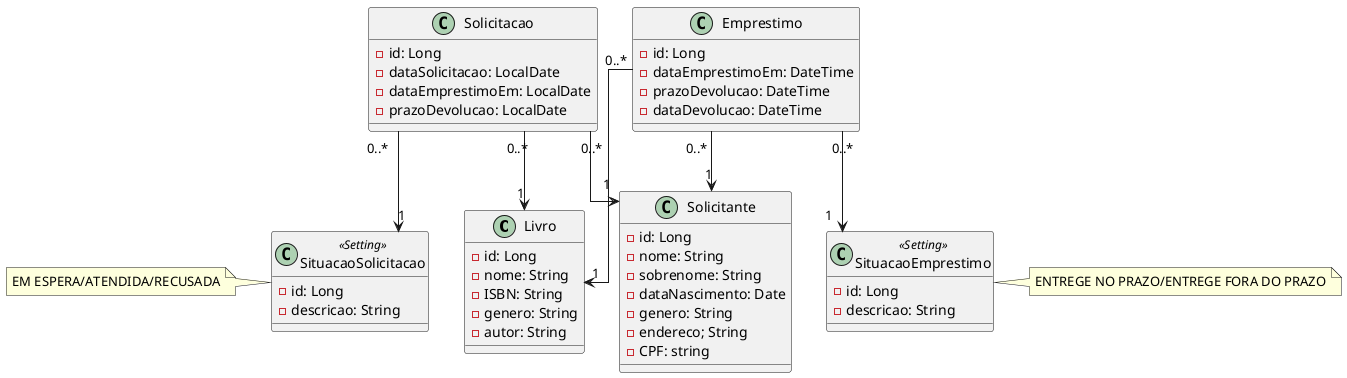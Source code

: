 @startuml

skinparam linetype ortho
top to bottom direction

    class Livro{
        - id: Long
        - nome: String
        - ISBN: String
        - genero: String
        - autor: String
    }

    class Emprestimo{
        - id: Long
        - dataEmprestimoEm: DateTime
        - prazoDevolucao: DateTime
        - dataDevolucao: DateTime
    }

    class Solicitante{
        - id: Long
        - nome: String
        - sobrenome: String
        - dataNascimento: Date
        - genero: String
        - endereco; String
        - CPF: string
    }

    class Solicitacao{
        - id: Long
        - dataSolicitacao: LocalDate
        - dataEmprestimoEm: LocalDate
        - prazoDevolucao: LocalDate
    }

    class SituacaoSolicitacao<<Setting>>{
        - id: Long
        - descricao: String
    }

'    class SituacaoLivro<<Setting>>{
'
'        - id: Long
'        - descricao: String
'    }
'
'    class SituacaoSolicitante<<Setting>>{
'        - id: Long
'        - descricao: String
'    }
    class SituacaoEmprestimo<<Setting>>{
        - id: Long
        - descricao: String
    }


    note left of SituacaoSolicitacao : EM ESPERA/ATENDIDA/RECUSADA
'    note right of SituacaoSolicitante : SEM PENDENCIA/PRECISA DEVOLVER
'    note left of SituacaoLivro : EMPRESTADO/EM ESTOQUE
    note right of SituacaoEmprestimo: ENTREGE NO PRAZO/ENTREGE FORA DO PRAZO


    Emprestimo "0..*"--> "1" Livro
    Emprestimo "0..*" --> "1" Solicitante
    Solicitacao "0..*" --> "1" Solicitante
    Solicitacao "0..*" --> "1" Livro
    Solicitacao  "0..*" --> "1" SituacaoSolicitacao
'    Solicitante "0..*" --> "1" SituacaoSolicitante
'    Livro "0..*" --> "1" SituacaoLivro
    Emprestimo "0..*" --> "1" SituacaoEmprestimo


@enduml
